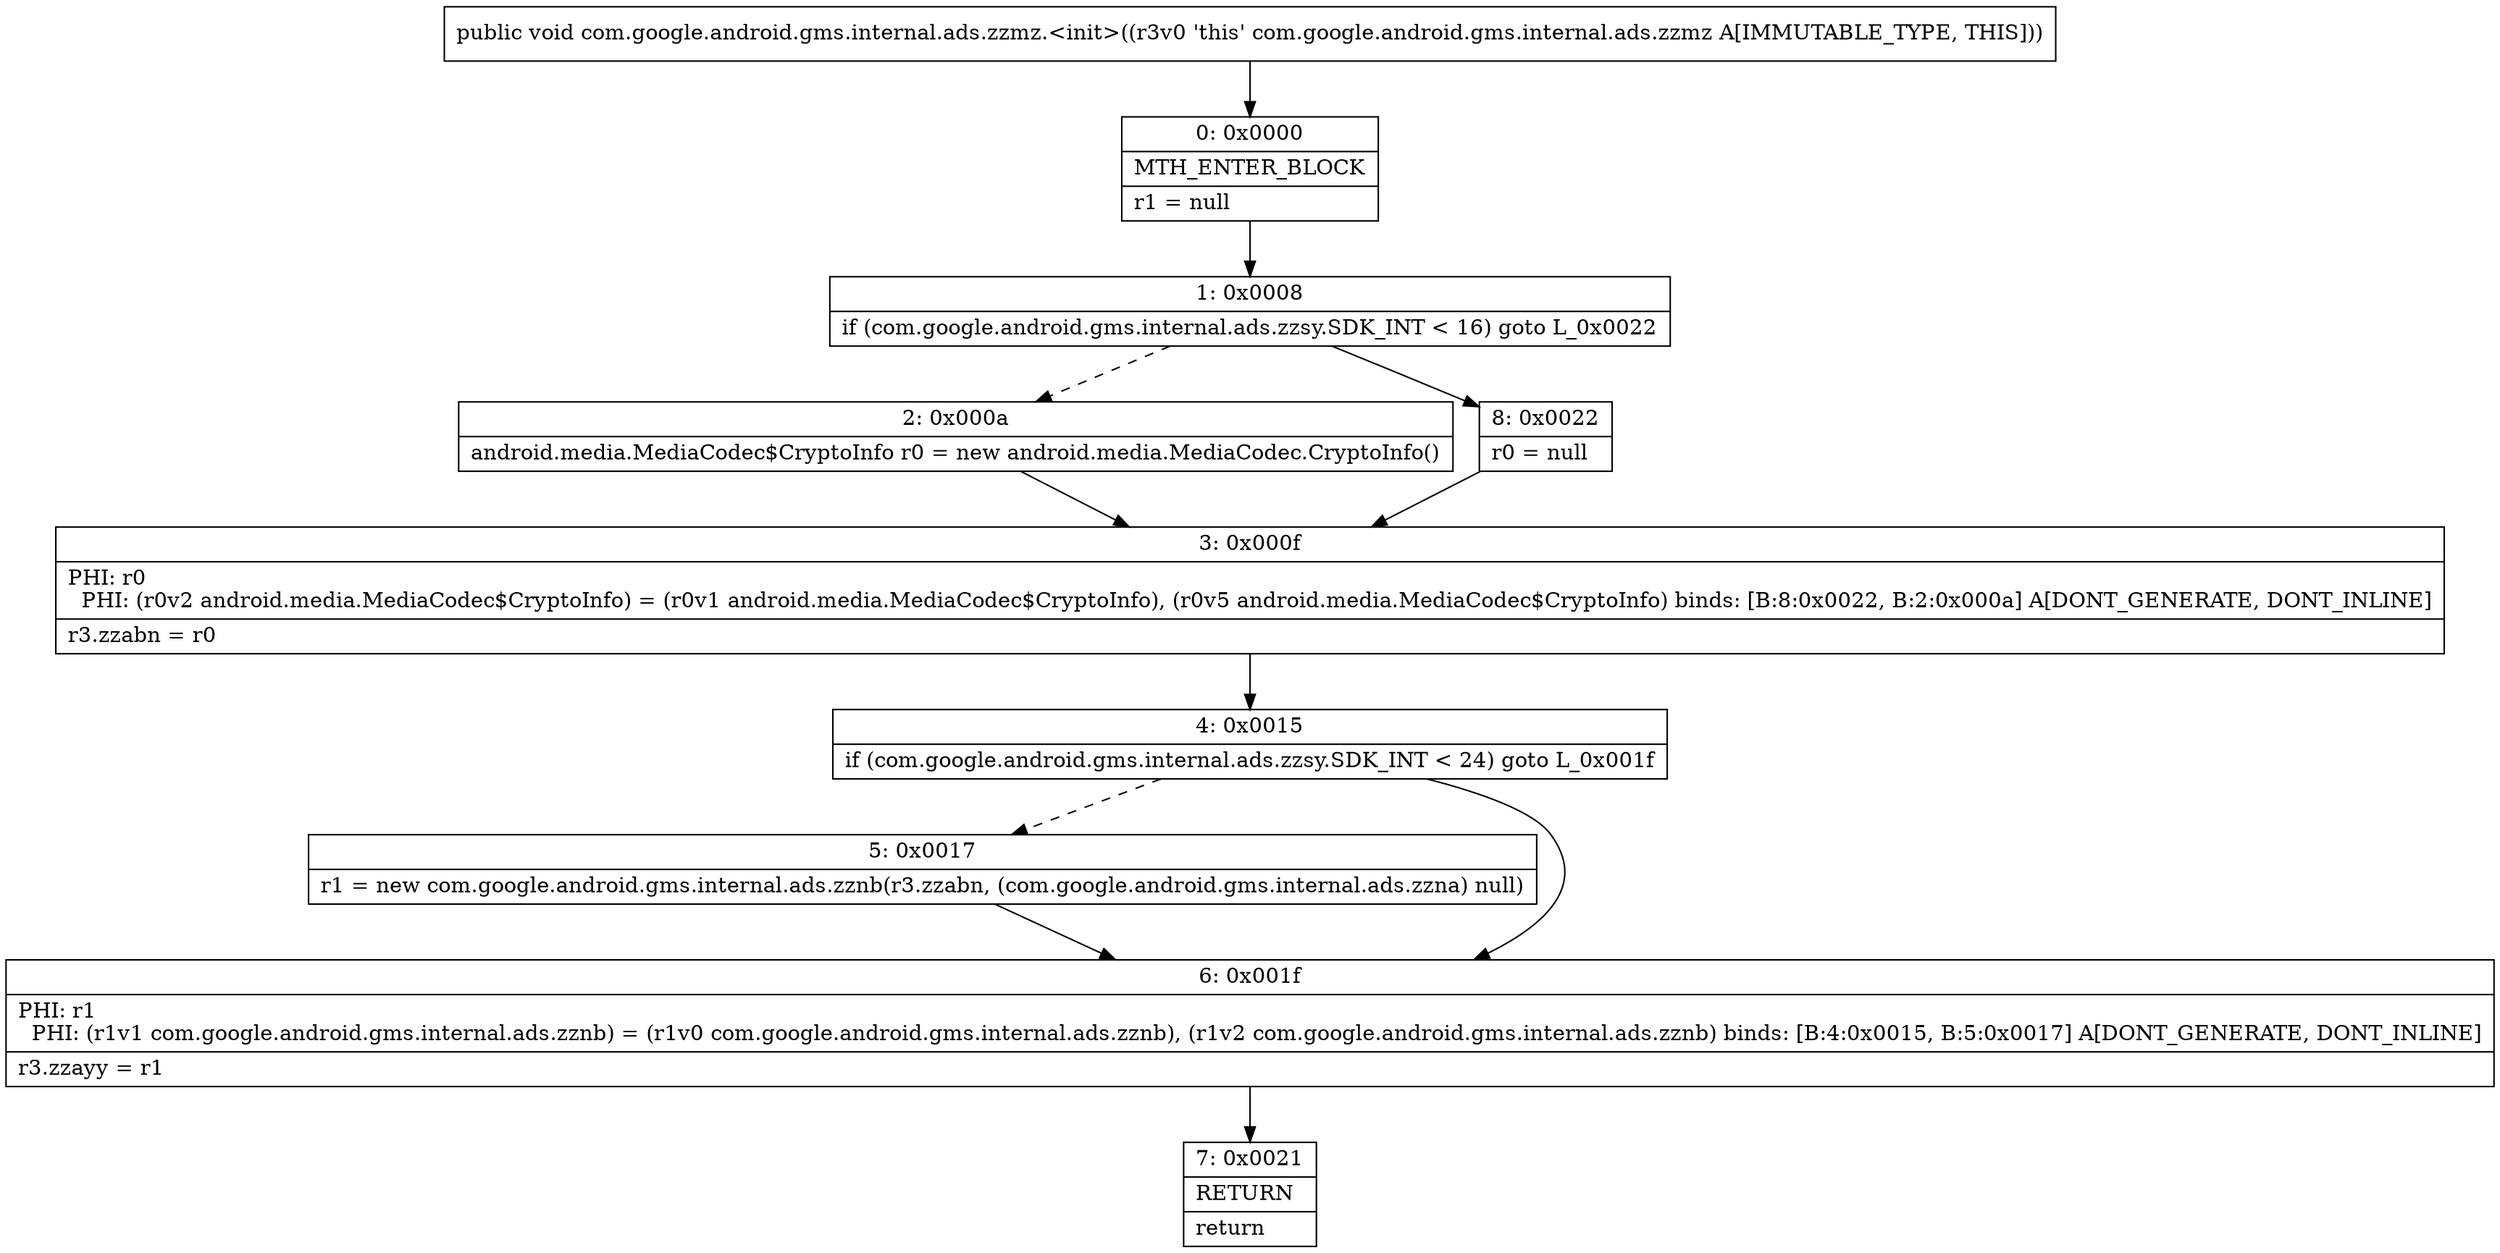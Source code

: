 digraph "CFG forcom.google.android.gms.internal.ads.zzmz.\<init\>()V" {
Node_0 [shape=record,label="{0\:\ 0x0000|MTH_ENTER_BLOCK\l|r1 = null\l}"];
Node_1 [shape=record,label="{1\:\ 0x0008|if (com.google.android.gms.internal.ads.zzsy.SDK_INT \< 16) goto L_0x0022\l}"];
Node_2 [shape=record,label="{2\:\ 0x000a|android.media.MediaCodec$CryptoInfo r0 = new android.media.MediaCodec.CryptoInfo()\l}"];
Node_3 [shape=record,label="{3\:\ 0x000f|PHI: r0 \l  PHI: (r0v2 android.media.MediaCodec$CryptoInfo) = (r0v1 android.media.MediaCodec$CryptoInfo), (r0v5 android.media.MediaCodec$CryptoInfo) binds: [B:8:0x0022, B:2:0x000a] A[DONT_GENERATE, DONT_INLINE]\l|r3.zzabn = r0\l}"];
Node_4 [shape=record,label="{4\:\ 0x0015|if (com.google.android.gms.internal.ads.zzsy.SDK_INT \< 24) goto L_0x001f\l}"];
Node_5 [shape=record,label="{5\:\ 0x0017|r1 = new com.google.android.gms.internal.ads.zznb(r3.zzabn, (com.google.android.gms.internal.ads.zzna) null)\l}"];
Node_6 [shape=record,label="{6\:\ 0x001f|PHI: r1 \l  PHI: (r1v1 com.google.android.gms.internal.ads.zznb) = (r1v0 com.google.android.gms.internal.ads.zznb), (r1v2 com.google.android.gms.internal.ads.zznb) binds: [B:4:0x0015, B:5:0x0017] A[DONT_GENERATE, DONT_INLINE]\l|r3.zzayy = r1\l}"];
Node_7 [shape=record,label="{7\:\ 0x0021|RETURN\l|return\l}"];
Node_8 [shape=record,label="{8\:\ 0x0022|r0 = null\l}"];
MethodNode[shape=record,label="{public void com.google.android.gms.internal.ads.zzmz.\<init\>((r3v0 'this' com.google.android.gms.internal.ads.zzmz A[IMMUTABLE_TYPE, THIS])) }"];
MethodNode -> Node_0;
Node_0 -> Node_1;
Node_1 -> Node_2[style=dashed];
Node_1 -> Node_8;
Node_2 -> Node_3;
Node_3 -> Node_4;
Node_4 -> Node_5[style=dashed];
Node_4 -> Node_6;
Node_5 -> Node_6;
Node_6 -> Node_7;
Node_8 -> Node_3;
}

